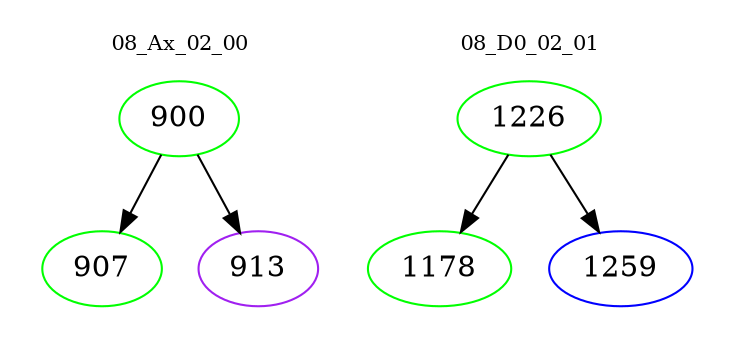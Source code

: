 digraph{
subgraph cluster_0 {
color = white
label = "08_Ax_02_00";
fontsize=10;
T0_900 [label="900", color="green"]
T0_900 -> T0_907 [color="black"]
T0_907 [label="907", color="green"]
T0_900 -> T0_913 [color="black"]
T0_913 [label="913", color="purple"]
}
subgraph cluster_1 {
color = white
label = "08_D0_02_01";
fontsize=10;
T1_1226 [label="1226", color="green"]
T1_1226 -> T1_1178 [color="black"]
T1_1178 [label="1178", color="green"]
T1_1226 -> T1_1259 [color="black"]
T1_1259 [label="1259", color="blue"]
}
}

